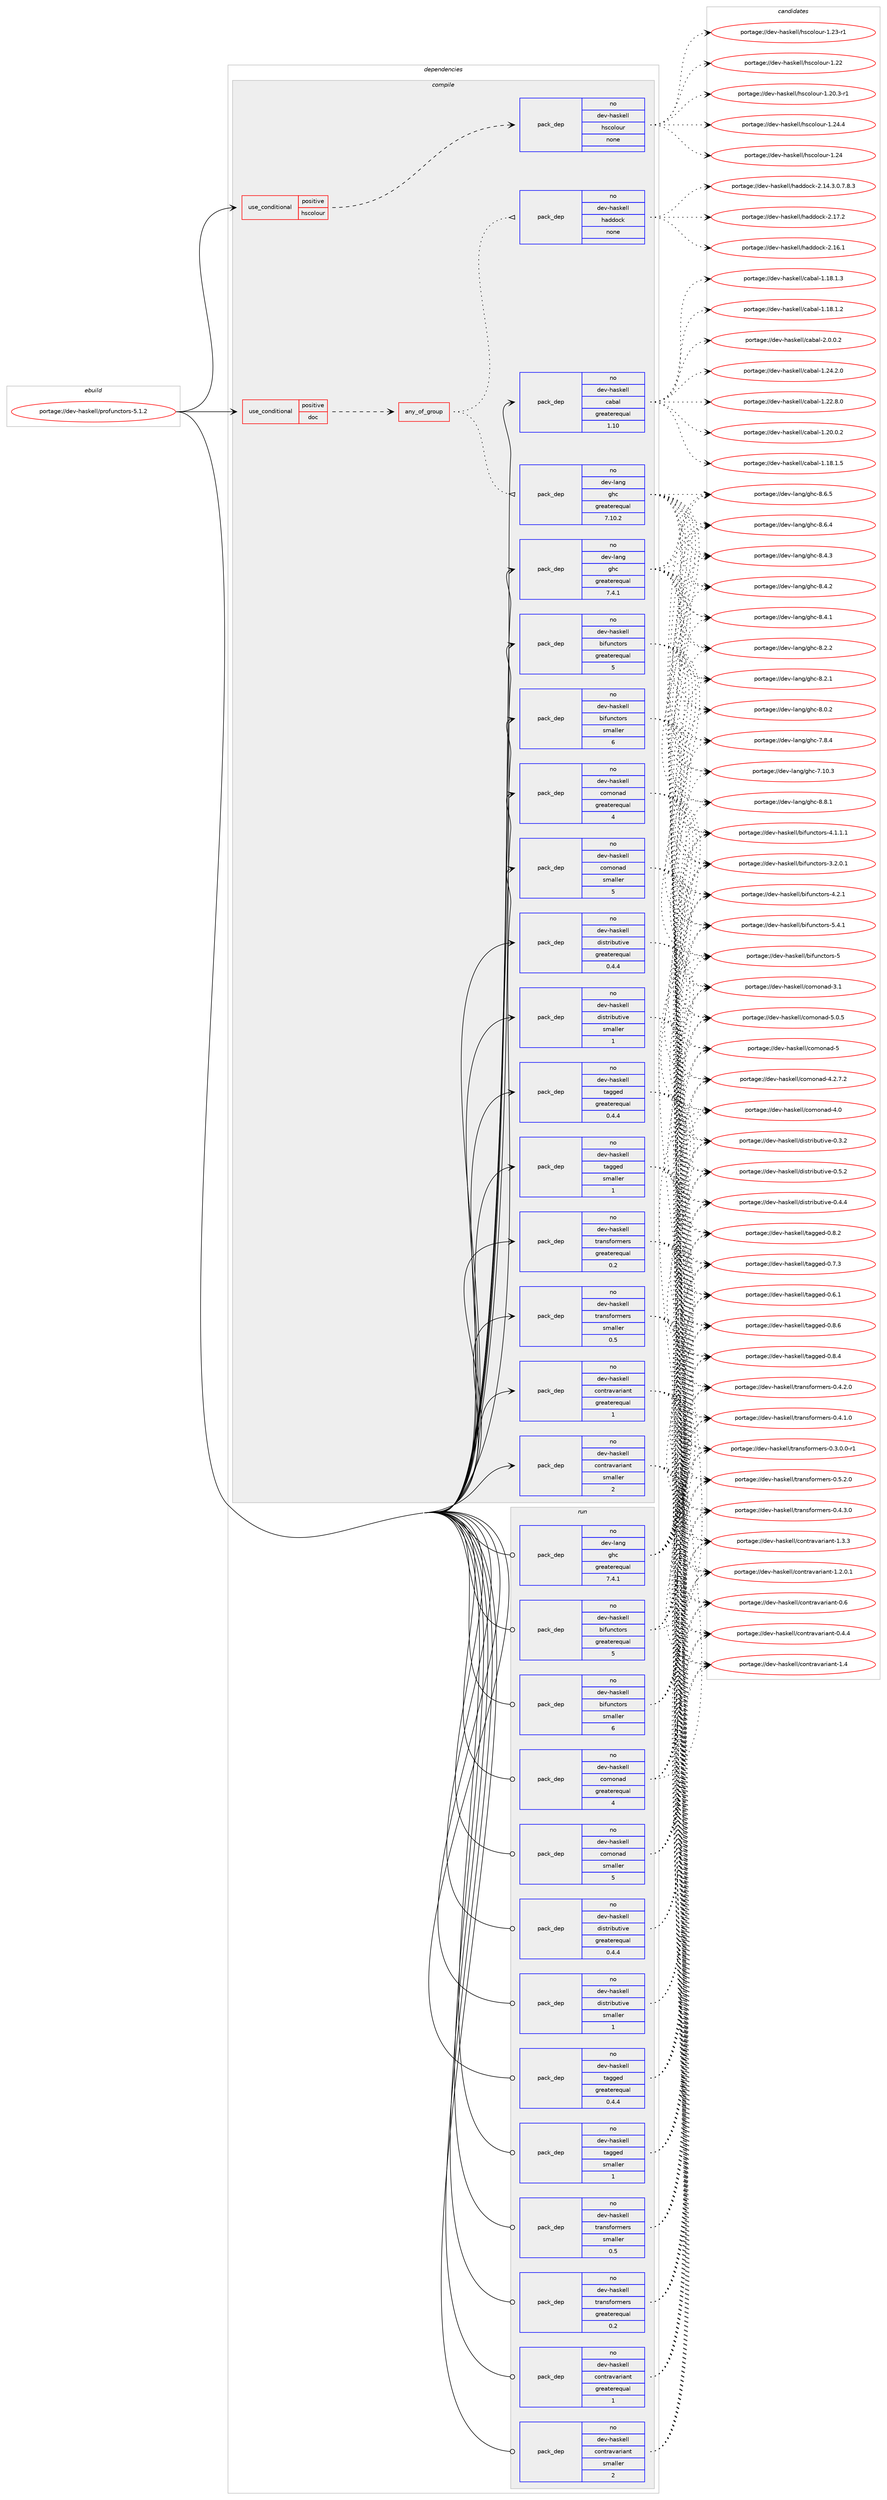 digraph prolog {

# *************
# Graph options
# *************

newrank=true;
concentrate=true;
compound=true;
graph [rankdir=LR,fontname=Helvetica,fontsize=10,ranksep=1.5];#, ranksep=2.5, nodesep=0.2];
edge  [arrowhead=vee];
node  [fontname=Helvetica,fontsize=10];

# **********
# The ebuild
# **********

subgraph cluster_leftcol {
color=gray;
label=<<i>ebuild</i>>;
id [label="portage://dev-haskell/profunctors-5.1.2", color=red, width=4, href="../dev-haskell/profunctors-5.1.2.svg"];
}

# ****************
# The dependencies
# ****************

subgraph cluster_midcol {
color=gray;
label=<<i>dependencies</i>>;
subgraph cluster_compile {
fillcolor="#eeeeee";
style=filled;
label=<<i>compile</i>>;
subgraph cond132135 {
dependency547832 [label=<<TABLE BORDER="0" CELLBORDER="1" CELLSPACING="0" CELLPADDING="4"><TR><TD ROWSPAN="3" CELLPADDING="10">use_conditional</TD></TR><TR><TD>positive</TD></TR><TR><TD>doc</TD></TR></TABLE>>, shape=none, color=red];
subgraph any5886 {
dependency547833 [label=<<TABLE BORDER="0" CELLBORDER="1" CELLSPACING="0" CELLPADDING="4"><TR><TD CELLPADDING="10">any_of_group</TD></TR></TABLE>>, shape=none, color=red];subgraph pack409574 {
dependency547834 [label=<<TABLE BORDER="0" CELLBORDER="1" CELLSPACING="0" CELLPADDING="4" WIDTH="220"><TR><TD ROWSPAN="6" CELLPADDING="30">pack_dep</TD></TR><TR><TD WIDTH="110">no</TD></TR><TR><TD>dev-haskell</TD></TR><TR><TD>haddock</TD></TR><TR><TD>none</TD></TR><TR><TD></TD></TR></TABLE>>, shape=none, color=blue];
}
dependency547833:e -> dependency547834:w [weight=20,style="dotted",arrowhead="oinv"];
subgraph pack409575 {
dependency547835 [label=<<TABLE BORDER="0" CELLBORDER="1" CELLSPACING="0" CELLPADDING="4" WIDTH="220"><TR><TD ROWSPAN="6" CELLPADDING="30">pack_dep</TD></TR><TR><TD WIDTH="110">no</TD></TR><TR><TD>dev-lang</TD></TR><TR><TD>ghc</TD></TR><TR><TD>greaterequal</TD></TR><TR><TD>7.10.2</TD></TR></TABLE>>, shape=none, color=blue];
}
dependency547833:e -> dependency547835:w [weight=20,style="dotted",arrowhead="oinv"];
}
dependency547832:e -> dependency547833:w [weight=20,style="dashed",arrowhead="vee"];
}
id:e -> dependency547832:w [weight=20,style="solid",arrowhead="vee"];
subgraph cond132136 {
dependency547836 [label=<<TABLE BORDER="0" CELLBORDER="1" CELLSPACING="0" CELLPADDING="4"><TR><TD ROWSPAN="3" CELLPADDING="10">use_conditional</TD></TR><TR><TD>positive</TD></TR><TR><TD>hscolour</TD></TR></TABLE>>, shape=none, color=red];
subgraph pack409576 {
dependency547837 [label=<<TABLE BORDER="0" CELLBORDER="1" CELLSPACING="0" CELLPADDING="4" WIDTH="220"><TR><TD ROWSPAN="6" CELLPADDING="30">pack_dep</TD></TR><TR><TD WIDTH="110">no</TD></TR><TR><TD>dev-haskell</TD></TR><TR><TD>hscolour</TD></TR><TR><TD>none</TD></TR><TR><TD></TD></TR></TABLE>>, shape=none, color=blue];
}
dependency547836:e -> dependency547837:w [weight=20,style="dashed",arrowhead="vee"];
}
id:e -> dependency547836:w [weight=20,style="solid",arrowhead="vee"];
subgraph pack409577 {
dependency547838 [label=<<TABLE BORDER="0" CELLBORDER="1" CELLSPACING="0" CELLPADDING="4" WIDTH="220"><TR><TD ROWSPAN="6" CELLPADDING="30">pack_dep</TD></TR><TR><TD WIDTH="110">no</TD></TR><TR><TD>dev-haskell</TD></TR><TR><TD>bifunctors</TD></TR><TR><TD>greaterequal</TD></TR><TR><TD>5</TD></TR></TABLE>>, shape=none, color=blue];
}
id:e -> dependency547838:w [weight=20,style="solid",arrowhead="vee"];
subgraph pack409578 {
dependency547839 [label=<<TABLE BORDER="0" CELLBORDER="1" CELLSPACING="0" CELLPADDING="4" WIDTH="220"><TR><TD ROWSPAN="6" CELLPADDING="30">pack_dep</TD></TR><TR><TD WIDTH="110">no</TD></TR><TR><TD>dev-haskell</TD></TR><TR><TD>bifunctors</TD></TR><TR><TD>smaller</TD></TR><TR><TD>6</TD></TR></TABLE>>, shape=none, color=blue];
}
id:e -> dependency547839:w [weight=20,style="solid",arrowhead="vee"];
subgraph pack409579 {
dependency547840 [label=<<TABLE BORDER="0" CELLBORDER="1" CELLSPACING="0" CELLPADDING="4" WIDTH="220"><TR><TD ROWSPAN="6" CELLPADDING="30">pack_dep</TD></TR><TR><TD WIDTH="110">no</TD></TR><TR><TD>dev-haskell</TD></TR><TR><TD>cabal</TD></TR><TR><TD>greaterequal</TD></TR><TR><TD>1.10</TD></TR></TABLE>>, shape=none, color=blue];
}
id:e -> dependency547840:w [weight=20,style="solid",arrowhead="vee"];
subgraph pack409580 {
dependency547841 [label=<<TABLE BORDER="0" CELLBORDER="1" CELLSPACING="0" CELLPADDING="4" WIDTH="220"><TR><TD ROWSPAN="6" CELLPADDING="30">pack_dep</TD></TR><TR><TD WIDTH="110">no</TD></TR><TR><TD>dev-haskell</TD></TR><TR><TD>comonad</TD></TR><TR><TD>greaterequal</TD></TR><TR><TD>4</TD></TR></TABLE>>, shape=none, color=blue];
}
id:e -> dependency547841:w [weight=20,style="solid",arrowhead="vee"];
subgraph pack409581 {
dependency547842 [label=<<TABLE BORDER="0" CELLBORDER="1" CELLSPACING="0" CELLPADDING="4" WIDTH="220"><TR><TD ROWSPAN="6" CELLPADDING="30">pack_dep</TD></TR><TR><TD WIDTH="110">no</TD></TR><TR><TD>dev-haskell</TD></TR><TR><TD>comonad</TD></TR><TR><TD>smaller</TD></TR><TR><TD>5</TD></TR></TABLE>>, shape=none, color=blue];
}
id:e -> dependency547842:w [weight=20,style="solid",arrowhead="vee"];
subgraph pack409582 {
dependency547843 [label=<<TABLE BORDER="0" CELLBORDER="1" CELLSPACING="0" CELLPADDING="4" WIDTH="220"><TR><TD ROWSPAN="6" CELLPADDING="30">pack_dep</TD></TR><TR><TD WIDTH="110">no</TD></TR><TR><TD>dev-haskell</TD></TR><TR><TD>contravariant</TD></TR><TR><TD>greaterequal</TD></TR><TR><TD>1</TD></TR></TABLE>>, shape=none, color=blue];
}
id:e -> dependency547843:w [weight=20,style="solid",arrowhead="vee"];
subgraph pack409583 {
dependency547844 [label=<<TABLE BORDER="0" CELLBORDER="1" CELLSPACING="0" CELLPADDING="4" WIDTH="220"><TR><TD ROWSPAN="6" CELLPADDING="30">pack_dep</TD></TR><TR><TD WIDTH="110">no</TD></TR><TR><TD>dev-haskell</TD></TR><TR><TD>contravariant</TD></TR><TR><TD>smaller</TD></TR><TR><TD>2</TD></TR></TABLE>>, shape=none, color=blue];
}
id:e -> dependency547844:w [weight=20,style="solid",arrowhead="vee"];
subgraph pack409584 {
dependency547845 [label=<<TABLE BORDER="0" CELLBORDER="1" CELLSPACING="0" CELLPADDING="4" WIDTH="220"><TR><TD ROWSPAN="6" CELLPADDING="30">pack_dep</TD></TR><TR><TD WIDTH="110">no</TD></TR><TR><TD>dev-haskell</TD></TR><TR><TD>distributive</TD></TR><TR><TD>greaterequal</TD></TR><TR><TD>0.4.4</TD></TR></TABLE>>, shape=none, color=blue];
}
id:e -> dependency547845:w [weight=20,style="solid",arrowhead="vee"];
subgraph pack409585 {
dependency547846 [label=<<TABLE BORDER="0" CELLBORDER="1" CELLSPACING="0" CELLPADDING="4" WIDTH="220"><TR><TD ROWSPAN="6" CELLPADDING="30">pack_dep</TD></TR><TR><TD WIDTH="110">no</TD></TR><TR><TD>dev-haskell</TD></TR><TR><TD>distributive</TD></TR><TR><TD>smaller</TD></TR><TR><TD>1</TD></TR></TABLE>>, shape=none, color=blue];
}
id:e -> dependency547846:w [weight=20,style="solid",arrowhead="vee"];
subgraph pack409586 {
dependency547847 [label=<<TABLE BORDER="0" CELLBORDER="1" CELLSPACING="0" CELLPADDING="4" WIDTH="220"><TR><TD ROWSPAN="6" CELLPADDING="30">pack_dep</TD></TR><TR><TD WIDTH="110">no</TD></TR><TR><TD>dev-haskell</TD></TR><TR><TD>tagged</TD></TR><TR><TD>greaterequal</TD></TR><TR><TD>0.4.4</TD></TR></TABLE>>, shape=none, color=blue];
}
id:e -> dependency547847:w [weight=20,style="solid",arrowhead="vee"];
subgraph pack409587 {
dependency547848 [label=<<TABLE BORDER="0" CELLBORDER="1" CELLSPACING="0" CELLPADDING="4" WIDTH="220"><TR><TD ROWSPAN="6" CELLPADDING="30">pack_dep</TD></TR><TR><TD WIDTH="110">no</TD></TR><TR><TD>dev-haskell</TD></TR><TR><TD>tagged</TD></TR><TR><TD>smaller</TD></TR><TR><TD>1</TD></TR></TABLE>>, shape=none, color=blue];
}
id:e -> dependency547848:w [weight=20,style="solid",arrowhead="vee"];
subgraph pack409588 {
dependency547849 [label=<<TABLE BORDER="0" CELLBORDER="1" CELLSPACING="0" CELLPADDING="4" WIDTH="220"><TR><TD ROWSPAN="6" CELLPADDING="30">pack_dep</TD></TR><TR><TD WIDTH="110">no</TD></TR><TR><TD>dev-haskell</TD></TR><TR><TD>transformers</TD></TR><TR><TD>greaterequal</TD></TR><TR><TD>0.2</TD></TR></TABLE>>, shape=none, color=blue];
}
id:e -> dependency547849:w [weight=20,style="solid",arrowhead="vee"];
subgraph pack409589 {
dependency547850 [label=<<TABLE BORDER="0" CELLBORDER="1" CELLSPACING="0" CELLPADDING="4" WIDTH="220"><TR><TD ROWSPAN="6" CELLPADDING="30">pack_dep</TD></TR><TR><TD WIDTH="110">no</TD></TR><TR><TD>dev-haskell</TD></TR><TR><TD>transformers</TD></TR><TR><TD>smaller</TD></TR><TR><TD>0.5</TD></TR></TABLE>>, shape=none, color=blue];
}
id:e -> dependency547850:w [weight=20,style="solid",arrowhead="vee"];
subgraph pack409590 {
dependency547851 [label=<<TABLE BORDER="0" CELLBORDER="1" CELLSPACING="0" CELLPADDING="4" WIDTH="220"><TR><TD ROWSPAN="6" CELLPADDING="30">pack_dep</TD></TR><TR><TD WIDTH="110">no</TD></TR><TR><TD>dev-lang</TD></TR><TR><TD>ghc</TD></TR><TR><TD>greaterequal</TD></TR><TR><TD>7.4.1</TD></TR></TABLE>>, shape=none, color=blue];
}
id:e -> dependency547851:w [weight=20,style="solid",arrowhead="vee"];
}
subgraph cluster_compileandrun {
fillcolor="#eeeeee";
style=filled;
label=<<i>compile and run</i>>;
}
subgraph cluster_run {
fillcolor="#eeeeee";
style=filled;
label=<<i>run</i>>;
subgraph pack409591 {
dependency547852 [label=<<TABLE BORDER="0" CELLBORDER="1" CELLSPACING="0" CELLPADDING="4" WIDTH="220"><TR><TD ROWSPAN="6" CELLPADDING="30">pack_dep</TD></TR><TR><TD WIDTH="110">no</TD></TR><TR><TD>dev-haskell</TD></TR><TR><TD>bifunctors</TD></TR><TR><TD>greaterequal</TD></TR><TR><TD>5</TD></TR></TABLE>>, shape=none, color=blue];
}
id:e -> dependency547852:w [weight=20,style="solid",arrowhead="odot"];
subgraph pack409592 {
dependency547853 [label=<<TABLE BORDER="0" CELLBORDER="1" CELLSPACING="0" CELLPADDING="4" WIDTH="220"><TR><TD ROWSPAN="6" CELLPADDING="30">pack_dep</TD></TR><TR><TD WIDTH="110">no</TD></TR><TR><TD>dev-haskell</TD></TR><TR><TD>bifunctors</TD></TR><TR><TD>smaller</TD></TR><TR><TD>6</TD></TR></TABLE>>, shape=none, color=blue];
}
id:e -> dependency547853:w [weight=20,style="solid",arrowhead="odot"];
subgraph pack409593 {
dependency547854 [label=<<TABLE BORDER="0" CELLBORDER="1" CELLSPACING="0" CELLPADDING="4" WIDTH="220"><TR><TD ROWSPAN="6" CELLPADDING="30">pack_dep</TD></TR><TR><TD WIDTH="110">no</TD></TR><TR><TD>dev-haskell</TD></TR><TR><TD>comonad</TD></TR><TR><TD>greaterequal</TD></TR><TR><TD>4</TD></TR></TABLE>>, shape=none, color=blue];
}
id:e -> dependency547854:w [weight=20,style="solid",arrowhead="odot"];
subgraph pack409594 {
dependency547855 [label=<<TABLE BORDER="0" CELLBORDER="1" CELLSPACING="0" CELLPADDING="4" WIDTH="220"><TR><TD ROWSPAN="6" CELLPADDING="30">pack_dep</TD></TR><TR><TD WIDTH="110">no</TD></TR><TR><TD>dev-haskell</TD></TR><TR><TD>comonad</TD></TR><TR><TD>smaller</TD></TR><TR><TD>5</TD></TR></TABLE>>, shape=none, color=blue];
}
id:e -> dependency547855:w [weight=20,style="solid",arrowhead="odot"];
subgraph pack409595 {
dependency547856 [label=<<TABLE BORDER="0" CELLBORDER="1" CELLSPACING="0" CELLPADDING="4" WIDTH="220"><TR><TD ROWSPAN="6" CELLPADDING="30">pack_dep</TD></TR><TR><TD WIDTH="110">no</TD></TR><TR><TD>dev-haskell</TD></TR><TR><TD>contravariant</TD></TR><TR><TD>greaterequal</TD></TR><TR><TD>1</TD></TR></TABLE>>, shape=none, color=blue];
}
id:e -> dependency547856:w [weight=20,style="solid",arrowhead="odot"];
subgraph pack409596 {
dependency547857 [label=<<TABLE BORDER="0" CELLBORDER="1" CELLSPACING="0" CELLPADDING="4" WIDTH="220"><TR><TD ROWSPAN="6" CELLPADDING="30">pack_dep</TD></TR><TR><TD WIDTH="110">no</TD></TR><TR><TD>dev-haskell</TD></TR><TR><TD>contravariant</TD></TR><TR><TD>smaller</TD></TR><TR><TD>2</TD></TR></TABLE>>, shape=none, color=blue];
}
id:e -> dependency547857:w [weight=20,style="solid",arrowhead="odot"];
subgraph pack409597 {
dependency547858 [label=<<TABLE BORDER="0" CELLBORDER="1" CELLSPACING="0" CELLPADDING="4" WIDTH="220"><TR><TD ROWSPAN="6" CELLPADDING="30">pack_dep</TD></TR><TR><TD WIDTH="110">no</TD></TR><TR><TD>dev-haskell</TD></TR><TR><TD>distributive</TD></TR><TR><TD>greaterequal</TD></TR><TR><TD>0.4.4</TD></TR></TABLE>>, shape=none, color=blue];
}
id:e -> dependency547858:w [weight=20,style="solid",arrowhead="odot"];
subgraph pack409598 {
dependency547859 [label=<<TABLE BORDER="0" CELLBORDER="1" CELLSPACING="0" CELLPADDING="4" WIDTH="220"><TR><TD ROWSPAN="6" CELLPADDING="30">pack_dep</TD></TR><TR><TD WIDTH="110">no</TD></TR><TR><TD>dev-haskell</TD></TR><TR><TD>distributive</TD></TR><TR><TD>smaller</TD></TR><TR><TD>1</TD></TR></TABLE>>, shape=none, color=blue];
}
id:e -> dependency547859:w [weight=20,style="solid",arrowhead="odot"];
subgraph pack409599 {
dependency547860 [label=<<TABLE BORDER="0" CELLBORDER="1" CELLSPACING="0" CELLPADDING="4" WIDTH="220"><TR><TD ROWSPAN="6" CELLPADDING="30">pack_dep</TD></TR><TR><TD WIDTH="110">no</TD></TR><TR><TD>dev-haskell</TD></TR><TR><TD>tagged</TD></TR><TR><TD>greaterequal</TD></TR><TR><TD>0.4.4</TD></TR></TABLE>>, shape=none, color=blue];
}
id:e -> dependency547860:w [weight=20,style="solid",arrowhead="odot"];
subgraph pack409600 {
dependency547861 [label=<<TABLE BORDER="0" CELLBORDER="1" CELLSPACING="0" CELLPADDING="4" WIDTH="220"><TR><TD ROWSPAN="6" CELLPADDING="30">pack_dep</TD></TR><TR><TD WIDTH="110">no</TD></TR><TR><TD>dev-haskell</TD></TR><TR><TD>tagged</TD></TR><TR><TD>smaller</TD></TR><TR><TD>1</TD></TR></TABLE>>, shape=none, color=blue];
}
id:e -> dependency547861:w [weight=20,style="solid",arrowhead="odot"];
subgraph pack409601 {
dependency547862 [label=<<TABLE BORDER="0" CELLBORDER="1" CELLSPACING="0" CELLPADDING="4" WIDTH="220"><TR><TD ROWSPAN="6" CELLPADDING="30">pack_dep</TD></TR><TR><TD WIDTH="110">no</TD></TR><TR><TD>dev-haskell</TD></TR><TR><TD>transformers</TD></TR><TR><TD>greaterequal</TD></TR><TR><TD>0.2</TD></TR></TABLE>>, shape=none, color=blue];
}
id:e -> dependency547862:w [weight=20,style="solid",arrowhead="odot"];
subgraph pack409602 {
dependency547863 [label=<<TABLE BORDER="0" CELLBORDER="1" CELLSPACING="0" CELLPADDING="4" WIDTH="220"><TR><TD ROWSPAN="6" CELLPADDING="30">pack_dep</TD></TR><TR><TD WIDTH="110">no</TD></TR><TR><TD>dev-haskell</TD></TR><TR><TD>transformers</TD></TR><TR><TD>smaller</TD></TR><TR><TD>0.5</TD></TR></TABLE>>, shape=none, color=blue];
}
id:e -> dependency547863:w [weight=20,style="solid",arrowhead="odot"];
subgraph pack409603 {
dependency547864 [label=<<TABLE BORDER="0" CELLBORDER="1" CELLSPACING="0" CELLPADDING="4" WIDTH="220"><TR><TD ROWSPAN="6" CELLPADDING="30">pack_dep</TD></TR><TR><TD WIDTH="110">no</TD></TR><TR><TD>dev-lang</TD></TR><TR><TD>ghc</TD></TR><TR><TD>greaterequal</TD></TR><TR><TD>7.4.1</TD></TR></TABLE>>, shape=none, color=blue];
}
id:e -> dependency547864:w [weight=20,style="solid",arrowhead="odot"];
}
}

# **************
# The candidates
# **************

subgraph cluster_choices {
rank=same;
color=gray;
label=<<i>candidates</i>>;

subgraph choice409574 {
color=black;
nodesep=1;
choice100101118451049711510710110810847104971001001119910745504649554650 [label="portage://dev-haskell/haddock-2.17.2", color=red, width=4,href="../dev-haskell/haddock-2.17.2.svg"];
choice100101118451049711510710110810847104971001001119910745504649544649 [label="portage://dev-haskell/haddock-2.16.1", color=red, width=4,href="../dev-haskell/haddock-2.16.1.svg"];
choice1001011184510497115107101108108471049710010011199107455046495246514648465546564651 [label="portage://dev-haskell/haddock-2.14.3.0.7.8.3", color=red, width=4,href="../dev-haskell/haddock-2.14.3.0.7.8.3.svg"];
dependency547834:e -> choice100101118451049711510710110810847104971001001119910745504649554650:w [style=dotted,weight="100"];
dependency547834:e -> choice100101118451049711510710110810847104971001001119910745504649544649:w [style=dotted,weight="100"];
dependency547834:e -> choice1001011184510497115107101108108471049710010011199107455046495246514648465546564651:w [style=dotted,weight="100"];
}
subgraph choice409575 {
color=black;
nodesep=1;
choice10010111845108971101034710310499455646564649 [label="portage://dev-lang/ghc-8.8.1", color=red, width=4,href="../dev-lang/ghc-8.8.1.svg"];
choice10010111845108971101034710310499455646544653 [label="portage://dev-lang/ghc-8.6.5", color=red, width=4,href="../dev-lang/ghc-8.6.5.svg"];
choice10010111845108971101034710310499455646544652 [label="portage://dev-lang/ghc-8.6.4", color=red, width=4,href="../dev-lang/ghc-8.6.4.svg"];
choice10010111845108971101034710310499455646524651 [label="portage://dev-lang/ghc-8.4.3", color=red, width=4,href="../dev-lang/ghc-8.4.3.svg"];
choice10010111845108971101034710310499455646524650 [label="portage://dev-lang/ghc-8.4.2", color=red, width=4,href="../dev-lang/ghc-8.4.2.svg"];
choice10010111845108971101034710310499455646524649 [label="portage://dev-lang/ghc-8.4.1", color=red, width=4,href="../dev-lang/ghc-8.4.1.svg"];
choice10010111845108971101034710310499455646504650 [label="portage://dev-lang/ghc-8.2.2", color=red, width=4,href="../dev-lang/ghc-8.2.2.svg"];
choice10010111845108971101034710310499455646504649 [label="portage://dev-lang/ghc-8.2.1", color=red, width=4,href="../dev-lang/ghc-8.2.1.svg"];
choice10010111845108971101034710310499455646484650 [label="portage://dev-lang/ghc-8.0.2", color=red, width=4,href="../dev-lang/ghc-8.0.2.svg"];
choice10010111845108971101034710310499455546564652 [label="portage://dev-lang/ghc-7.8.4", color=red, width=4,href="../dev-lang/ghc-7.8.4.svg"];
choice1001011184510897110103471031049945554649484651 [label="portage://dev-lang/ghc-7.10.3", color=red, width=4,href="../dev-lang/ghc-7.10.3.svg"];
dependency547835:e -> choice10010111845108971101034710310499455646564649:w [style=dotted,weight="100"];
dependency547835:e -> choice10010111845108971101034710310499455646544653:w [style=dotted,weight="100"];
dependency547835:e -> choice10010111845108971101034710310499455646544652:w [style=dotted,weight="100"];
dependency547835:e -> choice10010111845108971101034710310499455646524651:w [style=dotted,weight="100"];
dependency547835:e -> choice10010111845108971101034710310499455646524650:w [style=dotted,weight="100"];
dependency547835:e -> choice10010111845108971101034710310499455646524649:w [style=dotted,weight="100"];
dependency547835:e -> choice10010111845108971101034710310499455646504650:w [style=dotted,weight="100"];
dependency547835:e -> choice10010111845108971101034710310499455646504649:w [style=dotted,weight="100"];
dependency547835:e -> choice10010111845108971101034710310499455646484650:w [style=dotted,weight="100"];
dependency547835:e -> choice10010111845108971101034710310499455546564652:w [style=dotted,weight="100"];
dependency547835:e -> choice1001011184510897110103471031049945554649484651:w [style=dotted,weight="100"];
}
subgraph choice409576 {
color=black;
nodesep=1;
choice1001011184510497115107101108108471041159911110811111711445494650524652 [label="portage://dev-haskell/hscolour-1.24.4", color=red, width=4,href="../dev-haskell/hscolour-1.24.4.svg"];
choice100101118451049711510710110810847104115991111081111171144549465052 [label="portage://dev-haskell/hscolour-1.24", color=red, width=4,href="../dev-haskell/hscolour-1.24.svg"];
choice1001011184510497115107101108108471041159911110811111711445494650514511449 [label="portage://dev-haskell/hscolour-1.23-r1", color=red, width=4,href="../dev-haskell/hscolour-1.23-r1.svg"];
choice100101118451049711510710110810847104115991111081111171144549465050 [label="portage://dev-haskell/hscolour-1.22", color=red, width=4,href="../dev-haskell/hscolour-1.22.svg"];
choice10010111845104971151071011081084710411599111108111117114454946504846514511449 [label="portage://dev-haskell/hscolour-1.20.3-r1", color=red, width=4,href="../dev-haskell/hscolour-1.20.3-r1.svg"];
dependency547837:e -> choice1001011184510497115107101108108471041159911110811111711445494650524652:w [style=dotted,weight="100"];
dependency547837:e -> choice100101118451049711510710110810847104115991111081111171144549465052:w [style=dotted,weight="100"];
dependency547837:e -> choice1001011184510497115107101108108471041159911110811111711445494650514511449:w [style=dotted,weight="100"];
dependency547837:e -> choice100101118451049711510710110810847104115991111081111171144549465050:w [style=dotted,weight="100"];
dependency547837:e -> choice10010111845104971151071011081084710411599111108111117114454946504846514511449:w [style=dotted,weight="100"];
}
subgraph choice409577 {
color=black;
nodesep=1;
choice1001011184510497115107101108108479810510211711099116111114115455346524649 [label="portage://dev-haskell/bifunctors-5.4.1", color=red, width=4,href="../dev-haskell/bifunctors-5.4.1.svg"];
choice10010111845104971151071011081084798105102117110991161111141154553 [label="portage://dev-haskell/bifunctors-5", color=red, width=4,href="../dev-haskell/bifunctors-5.svg"];
choice1001011184510497115107101108108479810510211711099116111114115455246504649 [label="portage://dev-haskell/bifunctors-4.2.1", color=red, width=4,href="../dev-haskell/bifunctors-4.2.1.svg"];
choice10010111845104971151071011081084798105102117110991161111141154552464946494649 [label="portage://dev-haskell/bifunctors-4.1.1.1", color=red, width=4,href="../dev-haskell/bifunctors-4.1.1.1.svg"];
choice10010111845104971151071011081084798105102117110991161111141154551465046484649 [label="portage://dev-haskell/bifunctors-3.2.0.1", color=red, width=4,href="../dev-haskell/bifunctors-3.2.0.1.svg"];
dependency547838:e -> choice1001011184510497115107101108108479810510211711099116111114115455346524649:w [style=dotted,weight="100"];
dependency547838:e -> choice10010111845104971151071011081084798105102117110991161111141154553:w [style=dotted,weight="100"];
dependency547838:e -> choice1001011184510497115107101108108479810510211711099116111114115455246504649:w [style=dotted,weight="100"];
dependency547838:e -> choice10010111845104971151071011081084798105102117110991161111141154552464946494649:w [style=dotted,weight="100"];
dependency547838:e -> choice10010111845104971151071011081084798105102117110991161111141154551465046484649:w [style=dotted,weight="100"];
}
subgraph choice409578 {
color=black;
nodesep=1;
choice1001011184510497115107101108108479810510211711099116111114115455346524649 [label="portage://dev-haskell/bifunctors-5.4.1", color=red, width=4,href="../dev-haskell/bifunctors-5.4.1.svg"];
choice10010111845104971151071011081084798105102117110991161111141154553 [label="portage://dev-haskell/bifunctors-5", color=red, width=4,href="../dev-haskell/bifunctors-5.svg"];
choice1001011184510497115107101108108479810510211711099116111114115455246504649 [label="portage://dev-haskell/bifunctors-4.2.1", color=red, width=4,href="../dev-haskell/bifunctors-4.2.1.svg"];
choice10010111845104971151071011081084798105102117110991161111141154552464946494649 [label="portage://dev-haskell/bifunctors-4.1.1.1", color=red, width=4,href="../dev-haskell/bifunctors-4.1.1.1.svg"];
choice10010111845104971151071011081084798105102117110991161111141154551465046484649 [label="portage://dev-haskell/bifunctors-3.2.0.1", color=red, width=4,href="../dev-haskell/bifunctors-3.2.0.1.svg"];
dependency547839:e -> choice1001011184510497115107101108108479810510211711099116111114115455346524649:w [style=dotted,weight="100"];
dependency547839:e -> choice10010111845104971151071011081084798105102117110991161111141154553:w [style=dotted,weight="100"];
dependency547839:e -> choice1001011184510497115107101108108479810510211711099116111114115455246504649:w [style=dotted,weight="100"];
dependency547839:e -> choice10010111845104971151071011081084798105102117110991161111141154552464946494649:w [style=dotted,weight="100"];
dependency547839:e -> choice10010111845104971151071011081084798105102117110991161111141154551465046484649:w [style=dotted,weight="100"];
}
subgraph choice409579 {
color=black;
nodesep=1;
choice100101118451049711510710110810847999798971084550464846484650 [label="portage://dev-haskell/cabal-2.0.0.2", color=red, width=4,href="../dev-haskell/cabal-2.0.0.2.svg"];
choice10010111845104971151071011081084799979897108454946505246504648 [label="portage://dev-haskell/cabal-1.24.2.0", color=red, width=4,href="../dev-haskell/cabal-1.24.2.0.svg"];
choice10010111845104971151071011081084799979897108454946505046564648 [label="portage://dev-haskell/cabal-1.22.8.0", color=red, width=4,href="../dev-haskell/cabal-1.22.8.0.svg"];
choice10010111845104971151071011081084799979897108454946504846484650 [label="portage://dev-haskell/cabal-1.20.0.2", color=red, width=4,href="../dev-haskell/cabal-1.20.0.2.svg"];
choice10010111845104971151071011081084799979897108454946495646494653 [label="portage://dev-haskell/cabal-1.18.1.5", color=red, width=4,href="../dev-haskell/cabal-1.18.1.5.svg"];
choice10010111845104971151071011081084799979897108454946495646494651 [label="portage://dev-haskell/cabal-1.18.1.3", color=red, width=4,href="../dev-haskell/cabal-1.18.1.3.svg"];
choice10010111845104971151071011081084799979897108454946495646494650 [label="portage://dev-haskell/cabal-1.18.1.2", color=red, width=4,href="../dev-haskell/cabal-1.18.1.2.svg"];
dependency547840:e -> choice100101118451049711510710110810847999798971084550464846484650:w [style=dotted,weight="100"];
dependency547840:e -> choice10010111845104971151071011081084799979897108454946505246504648:w [style=dotted,weight="100"];
dependency547840:e -> choice10010111845104971151071011081084799979897108454946505046564648:w [style=dotted,weight="100"];
dependency547840:e -> choice10010111845104971151071011081084799979897108454946504846484650:w [style=dotted,weight="100"];
dependency547840:e -> choice10010111845104971151071011081084799979897108454946495646494653:w [style=dotted,weight="100"];
dependency547840:e -> choice10010111845104971151071011081084799979897108454946495646494651:w [style=dotted,weight="100"];
dependency547840:e -> choice10010111845104971151071011081084799979897108454946495646494650:w [style=dotted,weight="100"];
}
subgraph choice409580 {
color=black;
nodesep=1;
choice1001011184510497115107101108108479911110911111097100455346484653 [label="portage://dev-haskell/comonad-5.0.5", color=red, width=4,href="../dev-haskell/comonad-5.0.5.svg"];
choice10010111845104971151071011081084799111109111110971004553 [label="portage://dev-haskell/comonad-5", color=red, width=4,href="../dev-haskell/comonad-5.svg"];
choice10010111845104971151071011081084799111109111110971004552465046554650 [label="portage://dev-haskell/comonad-4.2.7.2", color=red, width=4,href="../dev-haskell/comonad-4.2.7.2.svg"];
choice100101118451049711510710110810847991111091111109710045524648 [label="portage://dev-haskell/comonad-4.0", color=red, width=4,href="../dev-haskell/comonad-4.0.svg"];
choice100101118451049711510710110810847991111091111109710045514649 [label="portage://dev-haskell/comonad-3.1", color=red, width=4,href="../dev-haskell/comonad-3.1.svg"];
dependency547841:e -> choice1001011184510497115107101108108479911110911111097100455346484653:w [style=dotted,weight="100"];
dependency547841:e -> choice10010111845104971151071011081084799111109111110971004553:w [style=dotted,weight="100"];
dependency547841:e -> choice10010111845104971151071011081084799111109111110971004552465046554650:w [style=dotted,weight="100"];
dependency547841:e -> choice100101118451049711510710110810847991111091111109710045524648:w [style=dotted,weight="100"];
dependency547841:e -> choice100101118451049711510710110810847991111091111109710045514649:w [style=dotted,weight="100"];
}
subgraph choice409581 {
color=black;
nodesep=1;
choice1001011184510497115107101108108479911110911111097100455346484653 [label="portage://dev-haskell/comonad-5.0.5", color=red, width=4,href="../dev-haskell/comonad-5.0.5.svg"];
choice10010111845104971151071011081084799111109111110971004553 [label="portage://dev-haskell/comonad-5", color=red, width=4,href="../dev-haskell/comonad-5.svg"];
choice10010111845104971151071011081084799111109111110971004552465046554650 [label="portage://dev-haskell/comonad-4.2.7.2", color=red, width=4,href="../dev-haskell/comonad-4.2.7.2.svg"];
choice100101118451049711510710110810847991111091111109710045524648 [label="portage://dev-haskell/comonad-4.0", color=red, width=4,href="../dev-haskell/comonad-4.0.svg"];
choice100101118451049711510710110810847991111091111109710045514649 [label="portage://dev-haskell/comonad-3.1", color=red, width=4,href="../dev-haskell/comonad-3.1.svg"];
dependency547842:e -> choice1001011184510497115107101108108479911110911111097100455346484653:w [style=dotted,weight="100"];
dependency547842:e -> choice10010111845104971151071011081084799111109111110971004553:w [style=dotted,weight="100"];
dependency547842:e -> choice10010111845104971151071011081084799111109111110971004552465046554650:w [style=dotted,weight="100"];
dependency547842:e -> choice100101118451049711510710110810847991111091111109710045524648:w [style=dotted,weight="100"];
dependency547842:e -> choice100101118451049711510710110810847991111091111109710045514649:w [style=dotted,weight="100"];
}
subgraph choice409582 {
color=black;
nodesep=1;
choice1001011184510497115107101108108479911111011611497118971141059711011645494652 [label="portage://dev-haskell/contravariant-1.4", color=red, width=4,href="../dev-haskell/contravariant-1.4.svg"];
choice10010111845104971151071011081084799111110116114971189711410597110116454946514651 [label="portage://dev-haskell/contravariant-1.3.3", color=red, width=4,href="../dev-haskell/contravariant-1.3.3.svg"];
choice100101118451049711510710110810847991111101161149711897114105971101164549465046484649 [label="portage://dev-haskell/contravariant-1.2.0.1", color=red, width=4,href="../dev-haskell/contravariant-1.2.0.1.svg"];
choice1001011184510497115107101108108479911111011611497118971141059711011645484654 [label="portage://dev-haskell/contravariant-0.6", color=red, width=4,href="../dev-haskell/contravariant-0.6.svg"];
choice10010111845104971151071011081084799111110116114971189711410597110116454846524652 [label="portage://dev-haskell/contravariant-0.4.4", color=red, width=4,href="../dev-haskell/contravariant-0.4.4.svg"];
dependency547843:e -> choice1001011184510497115107101108108479911111011611497118971141059711011645494652:w [style=dotted,weight="100"];
dependency547843:e -> choice10010111845104971151071011081084799111110116114971189711410597110116454946514651:w [style=dotted,weight="100"];
dependency547843:e -> choice100101118451049711510710110810847991111101161149711897114105971101164549465046484649:w [style=dotted,weight="100"];
dependency547843:e -> choice1001011184510497115107101108108479911111011611497118971141059711011645484654:w [style=dotted,weight="100"];
dependency547843:e -> choice10010111845104971151071011081084799111110116114971189711410597110116454846524652:w [style=dotted,weight="100"];
}
subgraph choice409583 {
color=black;
nodesep=1;
choice1001011184510497115107101108108479911111011611497118971141059711011645494652 [label="portage://dev-haskell/contravariant-1.4", color=red, width=4,href="../dev-haskell/contravariant-1.4.svg"];
choice10010111845104971151071011081084799111110116114971189711410597110116454946514651 [label="portage://dev-haskell/contravariant-1.3.3", color=red, width=4,href="../dev-haskell/contravariant-1.3.3.svg"];
choice100101118451049711510710110810847991111101161149711897114105971101164549465046484649 [label="portage://dev-haskell/contravariant-1.2.0.1", color=red, width=4,href="../dev-haskell/contravariant-1.2.0.1.svg"];
choice1001011184510497115107101108108479911111011611497118971141059711011645484654 [label="portage://dev-haskell/contravariant-0.6", color=red, width=4,href="../dev-haskell/contravariant-0.6.svg"];
choice10010111845104971151071011081084799111110116114971189711410597110116454846524652 [label="portage://dev-haskell/contravariant-0.4.4", color=red, width=4,href="../dev-haskell/contravariant-0.4.4.svg"];
dependency547844:e -> choice1001011184510497115107101108108479911111011611497118971141059711011645494652:w [style=dotted,weight="100"];
dependency547844:e -> choice10010111845104971151071011081084799111110116114971189711410597110116454946514651:w [style=dotted,weight="100"];
dependency547844:e -> choice100101118451049711510710110810847991111101161149711897114105971101164549465046484649:w [style=dotted,weight="100"];
dependency547844:e -> choice1001011184510497115107101108108479911111011611497118971141059711011645484654:w [style=dotted,weight="100"];
dependency547844:e -> choice10010111845104971151071011081084799111110116114971189711410597110116454846524652:w [style=dotted,weight="100"];
}
subgraph choice409584 {
color=black;
nodesep=1;
choice10010111845104971151071011081084710010511511611410598117116105118101454846534650 [label="portage://dev-haskell/distributive-0.5.2", color=red, width=4,href="../dev-haskell/distributive-0.5.2.svg"];
choice10010111845104971151071011081084710010511511611410598117116105118101454846524652 [label="portage://dev-haskell/distributive-0.4.4", color=red, width=4,href="../dev-haskell/distributive-0.4.4.svg"];
choice10010111845104971151071011081084710010511511611410598117116105118101454846514650 [label="portage://dev-haskell/distributive-0.3.2", color=red, width=4,href="../dev-haskell/distributive-0.3.2.svg"];
dependency547845:e -> choice10010111845104971151071011081084710010511511611410598117116105118101454846534650:w [style=dotted,weight="100"];
dependency547845:e -> choice10010111845104971151071011081084710010511511611410598117116105118101454846524652:w [style=dotted,weight="100"];
dependency547845:e -> choice10010111845104971151071011081084710010511511611410598117116105118101454846514650:w [style=dotted,weight="100"];
}
subgraph choice409585 {
color=black;
nodesep=1;
choice10010111845104971151071011081084710010511511611410598117116105118101454846534650 [label="portage://dev-haskell/distributive-0.5.2", color=red, width=4,href="../dev-haskell/distributive-0.5.2.svg"];
choice10010111845104971151071011081084710010511511611410598117116105118101454846524652 [label="portage://dev-haskell/distributive-0.4.4", color=red, width=4,href="../dev-haskell/distributive-0.4.4.svg"];
choice10010111845104971151071011081084710010511511611410598117116105118101454846514650 [label="portage://dev-haskell/distributive-0.3.2", color=red, width=4,href="../dev-haskell/distributive-0.3.2.svg"];
dependency547846:e -> choice10010111845104971151071011081084710010511511611410598117116105118101454846534650:w [style=dotted,weight="100"];
dependency547846:e -> choice10010111845104971151071011081084710010511511611410598117116105118101454846524652:w [style=dotted,weight="100"];
dependency547846:e -> choice10010111845104971151071011081084710010511511611410598117116105118101454846514650:w [style=dotted,weight="100"];
}
subgraph choice409586 {
color=black;
nodesep=1;
choice10010111845104971151071011081084711697103103101100454846564654 [label="portage://dev-haskell/tagged-0.8.6", color=red, width=4,href="../dev-haskell/tagged-0.8.6.svg"];
choice10010111845104971151071011081084711697103103101100454846564652 [label="portage://dev-haskell/tagged-0.8.4", color=red, width=4,href="../dev-haskell/tagged-0.8.4.svg"];
choice10010111845104971151071011081084711697103103101100454846564650 [label="portage://dev-haskell/tagged-0.8.2", color=red, width=4,href="../dev-haskell/tagged-0.8.2.svg"];
choice10010111845104971151071011081084711697103103101100454846554651 [label="portage://dev-haskell/tagged-0.7.3", color=red, width=4,href="../dev-haskell/tagged-0.7.3.svg"];
choice10010111845104971151071011081084711697103103101100454846544649 [label="portage://dev-haskell/tagged-0.6.1", color=red, width=4,href="../dev-haskell/tagged-0.6.1.svg"];
dependency547847:e -> choice10010111845104971151071011081084711697103103101100454846564654:w [style=dotted,weight="100"];
dependency547847:e -> choice10010111845104971151071011081084711697103103101100454846564652:w [style=dotted,weight="100"];
dependency547847:e -> choice10010111845104971151071011081084711697103103101100454846564650:w [style=dotted,weight="100"];
dependency547847:e -> choice10010111845104971151071011081084711697103103101100454846554651:w [style=dotted,weight="100"];
dependency547847:e -> choice10010111845104971151071011081084711697103103101100454846544649:w [style=dotted,weight="100"];
}
subgraph choice409587 {
color=black;
nodesep=1;
choice10010111845104971151071011081084711697103103101100454846564654 [label="portage://dev-haskell/tagged-0.8.6", color=red, width=4,href="../dev-haskell/tagged-0.8.6.svg"];
choice10010111845104971151071011081084711697103103101100454846564652 [label="portage://dev-haskell/tagged-0.8.4", color=red, width=4,href="../dev-haskell/tagged-0.8.4.svg"];
choice10010111845104971151071011081084711697103103101100454846564650 [label="portage://dev-haskell/tagged-0.8.2", color=red, width=4,href="../dev-haskell/tagged-0.8.2.svg"];
choice10010111845104971151071011081084711697103103101100454846554651 [label="portage://dev-haskell/tagged-0.7.3", color=red, width=4,href="../dev-haskell/tagged-0.7.3.svg"];
choice10010111845104971151071011081084711697103103101100454846544649 [label="portage://dev-haskell/tagged-0.6.1", color=red, width=4,href="../dev-haskell/tagged-0.6.1.svg"];
dependency547848:e -> choice10010111845104971151071011081084711697103103101100454846564654:w [style=dotted,weight="100"];
dependency547848:e -> choice10010111845104971151071011081084711697103103101100454846564652:w [style=dotted,weight="100"];
dependency547848:e -> choice10010111845104971151071011081084711697103103101100454846564650:w [style=dotted,weight="100"];
dependency547848:e -> choice10010111845104971151071011081084711697103103101100454846554651:w [style=dotted,weight="100"];
dependency547848:e -> choice10010111845104971151071011081084711697103103101100454846544649:w [style=dotted,weight="100"];
}
subgraph choice409588 {
color=black;
nodesep=1;
choice100101118451049711510710110810847116114971101151021111141091011141154548465346504648 [label="portage://dev-haskell/transformers-0.5.2.0", color=red, width=4,href="../dev-haskell/transformers-0.5.2.0.svg"];
choice100101118451049711510710110810847116114971101151021111141091011141154548465246514648 [label="portage://dev-haskell/transformers-0.4.3.0", color=red, width=4,href="../dev-haskell/transformers-0.4.3.0.svg"];
choice100101118451049711510710110810847116114971101151021111141091011141154548465246504648 [label="portage://dev-haskell/transformers-0.4.2.0", color=red, width=4,href="../dev-haskell/transformers-0.4.2.0.svg"];
choice100101118451049711510710110810847116114971101151021111141091011141154548465246494648 [label="portage://dev-haskell/transformers-0.4.1.0", color=red, width=4,href="../dev-haskell/transformers-0.4.1.0.svg"];
choice1001011184510497115107101108108471161149711011510211111410910111411545484651464846484511449 [label="portage://dev-haskell/transformers-0.3.0.0-r1", color=red, width=4,href="../dev-haskell/transformers-0.3.0.0-r1.svg"];
dependency547849:e -> choice100101118451049711510710110810847116114971101151021111141091011141154548465346504648:w [style=dotted,weight="100"];
dependency547849:e -> choice100101118451049711510710110810847116114971101151021111141091011141154548465246514648:w [style=dotted,weight="100"];
dependency547849:e -> choice100101118451049711510710110810847116114971101151021111141091011141154548465246504648:w [style=dotted,weight="100"];
dependency547849:e -> choice100101118451049711510710110810847116114971101151021111141091011141154548465246494648:w [style=dotted,weight="100"];
dependency547849:e -> choice1001011184510497115107101108108471161149711011510211111410910111411545484651464846484511449:w [style=dotted,weight="100"];
}
subgraph choice409589 {
color=black;
nodesep=1;
choice100101118451049711510710110810847116114971101151021111141091011141154548465346504648 [label="portage://dev-haskell/transformers-0.5.2.0", color=red, width=4,href="../dev-haskell/transformers-0.5.2.0.svg"];
choice100101118451049711510710110810847116114971101151021111141091011141154548465246514648 [label="portage://dev-haskell/transformers-0.4.3.0", color=red, width=4,href="../dev-haskell/transformers-0.4.3.0.svg"];
choice100101118451049711510710110810847116114971101151021111141091011141154548465246504648 [label="portage://dev-haskell/transformers-0.4.2.0", color=red, width=4,href="../dev-haskell/transformers-0.4.2.0.svg"];
choice100101118451049711510710110810847116114971101151021111141091011141154548465246494648 [label="portage://dev-haskell/transformers-0.4.1.0", color=red, width=4,href="../dev-haskell/transformers-0.4.1.0.svg"];
choice1001011184510497115107101108108471161149711011510211111410910111411545484651464846484511449 [label="portage://dev-haskell/transformers-0.3.0.0-r1", color=red, width=4,href="../dev-haskell/transformers-0.3.0.0-r1.svg"];
dependency547850:e -> choice100101118451049711510710110810847116114971101151021111141091011141154548465346504648:w [style=dotted,weight="100"];
dependency547850:e -> choice100101118451049711510710110810847116114971101151021111141091011141154548465246514648:w [style=dotted,weight="100"];
dependency547850:e -> choice100101118451049711510710110810847116114971101151021111141091011141154548465246504648:w [style=dotted,weight="100"];
dependency547850:e -> choice100101118451049711510710110810847116114971101151021111141091011141154548465246494648:w [style=dotted,weight="100"];
dependency547850:e -> choice1001011184510497115107101108108471161149711011510211111410910111411545484651464846484511449:w [style=dotted,weight="100"];
}
subgraph choice409590 {
color=black;
nodesep=1;
choice10010111845108971101034710310499455646564649 [label="portage://dev-lang/ghc-8.8.1", color=red, width=4,href="../dev-lang/ghc-8.8.1.svg"];
choice10010111845108971101034710310499455646544653 [label="portage://dev-lang/ghc-8.6.5", color=red, width=4,href="../dev-lang/ghc-8.6.5.svg"];
choice10010111845108971101034710310499455646544652 [label="portage://dev-lang/ghc-8.6.4", color=red, width=4,href="../dev-lang/ghc-8.6.4.svg"];
choice10010111845108971101034710310499455646524651 [label="portage://dev-lang/ghc-8.4.3", color=red, width=4,href="../dev-lang/ghc-8.4.3.svg"];
choice10010111845108971101034710310499455646524650 [label="portage://dev-lang/ghc-8.4.2", color=red, width=4,href="../dev-lang/ghc-8.4.2.svg"];
choice10010111845108971101034710310499455646524649 [label="portage://dev-lang/ghc-8.4.1", color=red, width=4,href="../dev-lang/ghc-8.4.1.svg"];
choice10010111845108971101034710310499455646504650 [label="portage://dev-lang/ghc-8.2.2", color=red, width=4,href="../dev-lang/ghc-8.2.2.svg"];
choice10010111845108971101034710310499455646504649 [label="portage://dev-lang/ghc-8.2.1", color=red, width=4,href="../dev-lang/ghc-8.2.1.svg"];
choice10010111845108971101034710310499455646484650 [label="portage://dev-lang/ghc-8.0.2", color=red, width=4,href="../dev-lang/ghc-8.0.2.svg"];
choice10010111845108971101034710310499455546564652 [label="portage://dev-lang/ghc-7.8.4", color=red, width=4,href="../dev-lang/ghc-7.8.4.svg"];
choice1001011184510897110103471031049945554649484651 [label="portage://dev-lang/ghc-7.10.3", color=red, width=4,href="../dev-lang/ghc-7.10.3.svg"];
dependency547851:e -> choice10010111845108971101034710310499455646564649:w [style=dotted,weight="100"];
dependency547851:e -> choice10010111845108971101034710310499455646544653:w [style=dotted,weight="100"];
dependency547851:e -> choice10010111845108971101034710310499455646544652:w [style=dotted,weight="100"];
dependency547851:e -> choice10010111845108971101034710310499455646524651:w [style=dotted,weight="100"];
dependency547851:e -> choice10010111845108971101034710310499455646524650:w [style=dotted,weight="100"];
dependency547851:e -> choice10010111845108971101034710310499455646524649:w [style=dotted,weight="100"];
dependency547851:e -> choice10010111845108971101034710310499455646504650:w [style=dotted,weight="100"];
dependency547851:e -> choice10010111845108971101034710310499455646504649:w [style=dotted,weight="100"];
dependency547851:e -> choice10010111845108971101034710310499455646484650:w [style=dotted,weight="100"];
dependency547851:e -> choice10010111845108971101034710310499455546564652:w [style=dotted,weight="100"];
dependency547851:e -> choice1001011184510897110103471031049945554649484651:w [style=dotted,weight="100"];
}
subgraph choice409591 {
color=black;
nodesep=1;
choice1001011184510497115107101108108479810510211711099116111114115455346524649 [label="portage://dev-haskell/bifunctors-5.4.1", color=red, width=4,href="../dev-haskell/bifunctors-5.4.1.svg"];
choice10010111845104971151071011081084798105102117110991161111141154553 [label="portage://dev-haskell/bifunctors-5", color=red, width=4,href="../dev-haskell/bifunctors-5.svg"];
choice1001011184510497115107101108108479810510211711099116111114115455246504649 [label="portage://dev-haskell/bifunctors-4.2.1", color=red, width=4,href="../dev-haskell/bifunctors-4.2.1.svg"];
choice10010111845104971151071011081084798105102117110991161111141154552464946494649 [label="portage://dev-haskell/bifunctors-4.1.1.1", color=red, width=4,href="../dev-haskell/bifunctors-4.1.1.1.svg"];
choice10010111845104971151071011081084798105102117110991161111141154551465046484649 [label="portage://dev-haskell/bifunctors-3.2.0.1", color=red, width=4,href="../dev-haskell/bifunctors-3.2.0.1.svg"];
dependency547852:e -> choice1001011184510497115107101108108479810510211711099116111114115455346524649:w [style=dotted,weight="100"];
dependency547852:e -> choice10010111845104971151071011081084798105102117110991161111141154553:w [style=dotted,weight="100"];
dependency547852:e -> choice1001011184510497115107101108108479810510211711099116111114115455246504649:w [style=dotted,weight="100"];
dependency547852:e -> choice10010111845104971151071011081084798105102117110991161111141154552464946494649:w [style=dotted,weight="100"];
dependency547852:e -> choice10010111845104971151071011081084798105102117110991161111141154551465046484649:w [style=dotted,weight="100"];
}
subgraph choice409592 {
color=black;
nodesep=1;
choice1001011184510497115107101108108479810510211711099116111114115455346524649 [label="portage://dev-haskell/bifunctors-5.4.1", color=red, width=4,href="../dev-haskell/bifunctors-5.4.1.svg"];
choice10010111845104971151071011081084798105102117110991161111141154553 [label="portage://dev-haskell/bifunctors-5", color=red, width=4,href="../dev-haskell/bifunctors-5.svg"];
choice1001011184510497115107101108108479810510211711099116111114115455246504649 [label="portage://dev-haskell/bifunctors-4.2.1", color=red, width=4,href="../dev-haskell/bifunctors-4.2.1.svg"];
choice10010111845104971151071011081084798105102117110991161111141154552464946494649 [label="portage://dev-haskell/bifunctors-4.1.1.1", color=red, width=4,href="../dev-haskell/bifunctors-4.1.1.1.svg"];
choice10010111845104971151071011081084798105102117110991161111141154551465046484649 [label="portage://dev-haskell/bifunctors-3.2.0.1", color=red, width=4,href="../dev-haskell/bifunctors-3.2.0.1.svg"];
dependency547853:e -> choice1001011184510497115107101108108479810510211711099116111114115455346524649:w [style=dotted,weight="100"];
dependency547853:e -> choice10010111845104971151071011081084798105102117110991161111141154553:w [style=dotted,weight="100"];
dependency547853:e -> choice1001011184510497115107101108108479810510211711099116111114115455246504649:w [style=dotted,weight="100"];
dependency547853:e -> choice10010111845104971151071011081084798105102117110991161111141154552464946494649:w [style=dotted,weight="100"];
dependency547853:e -> choice10010111845104971151071011081084798105102117110991161111141154551465046484649:w [style=dotted,weight="100"];
}
subgraph choice409593 {
color=black;
nodesep=1;
choice1001011184510497115107101108108479911110911111097100455346484653 [label="portage://dev-haskell/comonad-5.0.5", color=red, width=4,href="../dev-haskell/comonad-5.0.5.svg"];
choice10010111845104971151071011081084799111109111110971004553 [label="portage://dev-haskell/comonad-5", color=red, width=4,href="../dev-haskell/comonad-5.svg"];
choice10010111845104971151071011081084799111109111110971004552465046554650 [label="portage://dev-haskell/comonad-4.2.7.2", color=red, width=4,href="../dev-haskell/comonad-4.2.7.2.svg"];
choice100101118451049711510710110810847991111091111109710045524648 [label="portage://dev-haskell/comonad-4.0", color=red, width=4,href="../dev-haskell/comonad-4.0.svg"];
choice100101118451049711510710110810847991111091111109710045514649 [label="portage://dev-haskell/comonad-3.1", color=red, width=4,href="../dev-haskell/comonad-3.1.svg"];
dependency547854:e -> choice1001011184510497115107101108108479911110911111097100455346484653:w [style=dotted,weight="100"];
dependency547854:e -> choice10010111845104971151071011081084799111109111110971004553:w [style=dotted,weight="100"];
dependency547854:e -> choice10010111845104971151071011081084799111109111110971004552465046554650:w [style=dotted,weight="100"];
dependency547854:e -> choice100101118451049711510710110810847991111091111109710045524648:w [style=dotted,weight="100"];
dependency547854:e -> choice100101118451049711510710110810847991111091111109710045514649:w [style=dotted,weight="100"];
}
subgraph choice409594 {
color=black;
nodesep=1;
choice1001011184510497115107101108108479911110911111097100455346484653 [label="portage://dev-haskell/comonad-5.0.5", color=red, width=4,href="../dev-haskell/comonad-5.0.5.svg"];
choice10010111845104971151071011081084799111109111110971004553 [label="portage://dev-haskell/comonad-5", color=red, width=4,href="../dev-haskell/comonad-5.svg"];
choice10010111845104971151071011081084799111109111110971004552465046554650 [label="portage://dev-haskell/comonad-4.2.7.2", color=red, width=4,href="../dev-haskell/comonad-4.2.7.2.svg"];
choice100101118451049711510710110810847991111091111109710045524648 [label="portage://dev-haskell/comonad-4.0", color=red, width=4,href="../dev-haskell/comonad-4.0.svg"];
choice100101118451049711510710110810847991111091111109710045514649 [label="portage://dev-haskell/comonad-3.1", color=red, width=4,href="../dev-haskell/comonad-3.1.svg"];
dependency547855:e -> choice1001011184510497115107101108108479911110911111097100455346484653:w [style=dotted,weight="100"];
dependency547855:e -> choice10010111845104971151071011081084799111109111110971004553:w [style=dotted,weight="100"];
dependency547855:e -> choice10010111845104971151071011081084799111109111110971004552465046554650:w [style=dotted,weight="100"];
dependency547855:e -> choice100101118451049711510710110810847991111091111109710045524648:w [style=dotted,weight="100"];
dependency547855:e -> choice100101118451049711510710110810847991111091111109710045514649:w [style=dotted,weight="100"];
}
subgraph choice409595 {
color=black;
nodesep=1;
choice1001011184510497115107101108108479911111011611497118971141059711011645494652 [label="portage://dev-haskell/contravariant-1.4", color=red, width=4,href="../dev-haskell/contravariant-1.4.svg"];
choice10010111845104971151071011081084799111110116114971189711410597110116454946514651 [label="portage://dev-haskell/contravariant-1.3.3", color=red, width=4,href="../dev-haskell/contravariant-1.3.3.svg"];
choice100101118451049711510710110810847991111101161149711897114105971101164549465046484649 [label="portage://dev-haskell/contravariant-1.2.0.1", color=red, width=4,href="../dev-haskell/contravariant-1.2.0.1.svg"];
choice1001011184510497115107101108108479911111011611497118971141059711011645484654 [label="portage://dev-haskell/contravariant-0.6", color=red, width=4,href="../dev-haskell/contravariant-0.6.svg"];
choice10010111845104971151071011081084799111110116114971189711410597110116454846524652 [label="portage://dev-haskell/contravariant-0.4.4", color=red, width=4,href="../dev-haskell/contravariant-0.4.4.svg"];
dependency547856:e -> choice1001011184510497115107101108108479911111011611497118971141059711011645494652:w [style=dotted,weight="100"];
dependency547856:e -> choice10010111845104971151071011081084799111110116114971189711410597110116454946514651:w [style=dotted,weight="100"];
dependency547856:e -> choice100101118451049711510710110810847991111101161149711897114105971101164549465046484649:w [style=dotted,weight="100"];
dependency547856:e -> choice1001011184510497115107101108108479911111011611497118971141059711011645484654:w [style=dotted,weight="100"];
dependency547856:e -> choice10010111845104971151071011081084799111110116114971189711410597110116454846524652:w [style=dotted,weight="100"];
}
subgraph choice409596 {
color=black;
nodesep=1;
choice1001011184510497115107101108108479911111011611497118971141059711011645494652 [label="portage://dev-haskell/contravariant-1.4", color=red, width=4,href="../dev-haskell/contravariant-1.4.svg"];
choice10010111845104971151071011081084799111110116114971189711410597110116454946514651 [label="portage://dev-haskell/contravariant-1.3.3", color=red, width=4,href="../dev-haskell/contravariant-1.3.3.svg"];
choice100101118451049711510710110810847991111101161149711897114105971101164549465046484649 [label="portage://dev-haskell/contravariant-1.2.0.1", color=red, width=4,href="../dev-haskell/contravariant-1.2.0.1.svg"];
choice1001011184510497115107101108108479911111011611497118971141059711011645484654 [label="portage://dev-haskell/contravariant-0.6", color=red, width=4,href="../dev-haskell/contravariant-0.6.svg"];
choice10010111845104971151071011081084799111110116114971189711410597110116454846524652 [label="portage://dev-haskell/contravariant-0.4.4", color=red, width=4,href="../dev-haskell/contravariant-0.4.4.svg"];
dependency547857:e -> choice1001011184510497115107101108108479911111011611497118971141059711011645494652:w [style=dotted,weight="100"];
dependency547857:e -> choice10010111845104971151071011081084799111110116114971189711410597110116454946514651:w [style=dotted,weight="100"];
dependency547857:e -> choice100101118451049711510710110810847991111101161149711897114105971101164549465046484649:w [style=dotted,weight="100"];
dependency547857:e -> choice1001011184510497115107101108108479911111011611497118971141059711011645484654:w [style=dotted,weight="100"];
dependency547857:e -> choice10010111845104971151071011081084799111110116114971189711410597110116454846524652:w [style=dotted,weight="100"];
}
subgraph choice409597 {
color=black;
nodesep=1;
choice10010111845104971151071011081084710010511511611410598117116105118101454846534650 [label="portage://dev-haskell/distributive-0.5.2", color=red, width=4,href="../dev-haskell/distributive-0.5.2.svg"];
choice10010111845104971151071011081084710010511511611410598117116105118101454846524652 [label="portage://dev-haskell/distributive-0.4.4", color=red, width=4,href="../dev-haskell/distributive-0.4.4.svg"];
choice10010111845104971151071011081084710010511511611410598117116105118101454846514650 [label="portage://dev-haskell/distributive-0.3.2", color=red, width=4,href="../dev-haskell/distributive-0.3.2.svg"];
dependency547858:e -> choice10010111845104971151071011081084710010511511611410598117116105118101454846534650:w [style=dotted,weight="100"];
dependency547858:e -> choice10010111845104971151071011081084710010511511611410598117116105118101454846524652:w [style=dotted,weight="100"];
dependency547858:e -> choice10010111845104971151071011081084710010511511611410598117116105118101454846514650:w [style=dotted,weight="100"];
}
subgraph choice409598 {
color=black;
nodesep=1;
choice10010111845104971151071011081084710010511511611410598117116105118101454846534650 [label="portage://dev-haskell/distributive-0.5.2", color=red, width=4,href="../dev-haskell/distributive-0.5.2.svg"];
choice10010111845104971151071011081084710010511511611410598117116105118101454846524652 [label="portage://dev-haskell/distributive-0.4.4", color=red, width=4,href="../dev-haskell/distributive-0.4.4.svg"];
choice10010111845104971151071011081084710010511511611410598117116105118101454846514650 [label="portage://dev-haskell/distributive-0.3.2", color=red, width=4,href="../dev-haskell/distributive-0.3.2.svg"];
dependency547859:e -> choice10010111845104971151071011081084710010511511611410598117116105118101454846534650:w [style=dotted,weight="100"];
dependency547859:e -> choice10010111845104971151071011081084710010511511611410598117116105118101454846524652:w [style=dotted,weight="100"];
dependency547859:e -> choice10010111845104971151071011081084710010511511611410598117116105118101454846514650:w [style=dotted,weight="100"];
}
subgraph choice409599 {
color=black;
nodesep=1;
choice10010111845104971151071011081084711697103103101100454846564654 [label="portage://dev-haskell/tagged-0.8.6", color=red, width=4,href="../dev-haskell/tagged-0.8.6.svg"];
choice10010111845104971151071011081084711697103103101100454846564652 [label="portage://dev-haskell/tagged-0.8.4", color=red, width=4,href="../dev-haskell/tagged-0.8.4.svg"];
choice10010111845104971151071011081084711697103103101100454846564650 [label="portage://dev-haskell/tagged-0.8.2", color=red, width=4,href="../dev-haskell/tagged-0.8.2.svg"];
choice10010111845104971151071011081084711697103103101100454846554651 [label="portage://dev-haskell/tagged-0.7.3", color=red, width=4,href="../dev-haskell/tagged-0.7.3.svg"];
choice10010111845104971151071011081084711697103103101100454846544649 [label="portage://dev-haskell/tagged-0.6.1", color=red, width=4,href="../dev-haskell/tagged-0.6.1.svg"];
dependency547860:e -> choice10010111845104971151071011081084711697103103101100454846564654:w [style=dotted,weight="100"];
dependency547860:e -> choice10010111845104971151071011081084711697103103101100454846564652:w [style=dotted,weight="100"];
dependency547860:e -> choice10010111845104971151071011081084711697103103101100454846564650:w [style=dotted,weight="100"];
dependency547860:e -> choice10010111845104971151071011081084711697103103101100454846554651:w [style=dotted,weight="100"];
dependency547860:e -> choice10010111845104971151071011081084711697103103101100454846544649:w [style=dotted,weight="100"];
}
subgraph choice409600 {
color=black;
nodesep=1;
choice10010111845104971151071011081084711697103103101100454846564654 [label="portage://dev-haskell/tagged-0.8.6", color=red, width=4,href="../dev-haskell/tagged-0.8.6.svg"];
choice10010111845104971151071011081084711697103103101100454846564652 [label="portage://dev-haskell/tagged-0.8.4", color=red, width=4,href="../dev-haskell/tagged-0.8.4.svg"];
choice10010111845104971151071011081084711697103103101100454846564650 [label="portage://dev-haskell/tagged-0.8.2", color=red, width=4,href="../dev-haskell/tagged-0.8.2.svg"];
choice10010111845104971151071011081084711697103103101100454846554651 [label="portage://dev-haskell/tagged-0.7.3", color=red, width=4,href="../dev-haskell/tagged-0.7.3.svg"];
choice10010111845104971151071011081084711697103103101100454846544649 [label="portage://dev-haskell/tagged-0.6.1", color=red, width=4,href="../dev-haskell/tagged-0.6.1.svg"];
dependency547861:e -> choice10010111845104971151071011081084711697103103101100454846564654:w [style=dotted,weight="100"];
dependency547861:e -> choice10010111845104971151071011081084711697103103101100454846564652:w [style=dotted,weight="100"];
dependency547861:e -> choice10010111845104971151071011081084711697103103101100454846564650:w [style=dotted,weight="100"];
dependency547861:e -> choice10010111845104971151071011081084711697103103101100454846554651:w [style=dotted,weight="100"];
dependency547861:e -> choice10010111845104971151071011081084711697103103101100454846544649:w [style=dotted,weight="100"];
}
subgraph choice409601 {
color=black;
nodesep=1;
choice100101118451049711510710110810847116114971101151021111141091011141154548465346504648 [label="portage://dev-haskell/transformers-0.5.2.0", color=red, width=4,href="../dev-haskell/transformers-0.5.2.0.svg"];
choice100101118451049711510710110810847116114971101151021111141091011141154548465246514648 [label="portage://dev-haskell/transformers-0.4.3.0", color=red, width=4,href="../dev-haskell/transformers-0.4.3.0.svg"];
choice100101118451049711510710110810847116114971101151021111141091011141154548465246504648 [label="portage://dev-haskell/transformers-0.4.2.0", color=red, width=4,href="../dev-haskell/transformers-0.4.2.0.svg"];
choice100101118451049711510710110810847116114971101151021111141091011141154548465246494648 [label="portage://dev-haskell/transformers-0.4.1.0", color=red, width=4,href="../dev-haskell/transformers-0.4.1.0.svg"];
choice1001011184510497115107101108108471161149711011510211111410910111411545484651464846484511449 [label="portage://dev-haskell/transformers-0.3.0.0-r1", color=red, width=4,href="../dev-haskell/transformers-0.3.0.0-r1.svg"];
dependency547862:e -> choice100101118451049711510710110810847116114971101151021111141091011141154548465346504648:w [style=dotted,weight="100"];
dependency547862:e -> choice100101118451049711510710110810847116114971101151021111141091011141154548465246514648:w [style=dotted,weight="100"];
dependency547862:e -> choice100101118451049711510710110810847116114971101151021111141091011141154548465246504648:w [style=dotted,weight="100"];
dependency547862:e -> choice100101118451049711510710110810847116114971101151021111141091011141154548465246494648:w [style=dotted,weight="100"];
dependency547862:e -> choice1001011184510497115107101108108471161149711011510211111410910111411545484651464846484511449:w [style=dotted,weight="100"];
}
subgraph choice409602 {
color=black;
nodesep=1;
choice100101118451049711510710110810847116114971101151021111141091011141154548465346504648 [label="portage://dev-haskell/transformers-0.5.2.0", color=red, width=4,href="../dev-haskell/transformers-0.5.2.0.svg"];
choice100101118451049711510710110810847116114971101151021111141091011141154548465246514648 [label="portage://dev-haskell/transformers-0.4.3.0", color=red, width=4,href="../dev-haskell/transformers-0.4.3.0.svg"];
choice100101118451049711510710110810847116114971101151021111141091011141154548465246504648 [label="portage://dev-haskell/transformers-0.4.2.0", color=red, width=4,href="../dev-haskell/transformers-0.4.2.0.svg"];
choice100101118451049711510710110810847116114971101151021111141091011141154548465246494648 [label="portage://dev-haskell/transformers-0.4.1.0", color=red, width=4,href="../dev-haskell/transformers-0.4.1.0.svg"];
choice1001011184510497115107101108108471161149711011510211111410910111411545484651464846484511449 [label="portage://dev-haskell/transformers-0.3.0.0-r1", color=red, width=4,href="../dev-haskell/transformers-0.3.0.0-r1.svg"];
dependency547863:e -> choice100101118451049711510710110810847116114971101151021111141091011141154548465346504648:w [style=dotted,weight="100"];
dependency547863:e -> choice100101118451049711510710110810847116114971101151021111141091011141154548465246514648:w [style=dotted,weight="100"];
dependency547863:e -> choice100101118451049711510710110810847116114971101151021111141091011141154548465246504648:w [style=dotted,weight="100"];
dependency547863:e -> choice100101118451049711510710110810847116114971101151021111141091011141154548465246494648:w [style=dotted,weight="100"];
dependency547863:e -> choice1001011184510497115107101108108471161149711011510211111410910111411545484651464846484511449:w [style=dotted,weight="100"];
}
subgraph choice409603 {
color=black;
nodesep=1;
choice10010111845108971101034710310499455646564649 [label="portage://dev-lang/ghc-8.8.1", color=red, width=4,href="../dev-lang/ghc-8.8.1.svg"];
choice10010111845108971101034710310499455646544653 [label="portage://dev-lang/ghc-8.6.5", color=red, width=4,href="../dev-lang/ghc-8.6.5.svg"];
choice10010111845108971101034710310499455646544652 [label="portage://dev-lang/ghc-8.6.4", color=red, width=4,href="../dev-lang/ghc-8.6.4.svg"];
choice10010111845108971101034710310499455646524651 [label="portage://dev-lang/ghc-8.4.3", color=red, width=4,href="../dev-lang/ghc-8.4.3.svg"];
choice10010111845108971101034710310499455646524650 [label="portage://dev-lang/ghc-8.4.2", color=red, width=4,href="../dev-lang/ghc-8.4.2.svg"];
choice10010111845108971101034710310499455646524649 [label="portage://dev-lang/ghc-8.4.1", color=red, width=4,href="../dev-lang/ghc-8.4.1.svg"];
choice10010111845108971101034710310499455646504650 [label="portage://dev-lang/ghc-8.2.2", color=red, width=4,href="../dev-lang/ghc-8.2.2.svg"];
choice10010111845108971101034710310499455646504649 [label="portage://dev-lang/ghc-8.2.1", color=red, width=4,href="../dev-lang/ghc-8.2.1.svg"];
choice10010111845108971101034710310499455646484650 [label="portage://dev-lang/ghc-8.0.2", color=red, width=4,href="../dev-lang/ghc-8.0.2.svg"];
choice10010111845108971101034710310499455546564652 [label="portage://dev-lang/ghc-7.8.4", color=red, width=4,href="../dev-lang/ghc-7.8.4.svg"];
choice1001011184510897110103471031049945554649484651 [label="portage://dev-lang/ghc-7.10.3", color=red, width=4,href="../dev-lang/ghc-7.10.3.svg"];
dependency547864:e -> choice10010111845108971101034710310499455646564649:w [style=dotted,weight="100"];
dependency547864:e -> choice10010111845108971101034710310499455646544653:w [style=dotted,weight="100"];
dependency547864:e -> choice10010111845108971101034710310499455646544652:w [style=dotted,weight="100"];
dependency547864:e -> choice10010111845108971101034710310499455646524651:w [style=dotted,weight="100"];
dependency547864:e -> choice10010111845108971101034710310499455646524650:w [style=dotted,weight="100"];
dependency547864:e -> choice10010111845108971101034710310499455646524649:w [style=dotted,weight="100"];
dependency547864:e -> choice10010111845108971101034710310499455646504650:w [style=dotted,weight="100"];
dependency547864:e -> choice10010111845108971101034710310499455646504649:w [style=dotted,weight="100"];
dependency547864:e -> choice10010111845108971101034710310499455646484650:w [style=dotted,weight="100"];
dependency547864:e -> choice10010111845108971101034710310499455546564652:w [style=dotted,weight="100"];
dependency547864:e -> choice1001011184510897110103471031049945554649484651:w [style=dotted,weight="100"];
}
}

}
